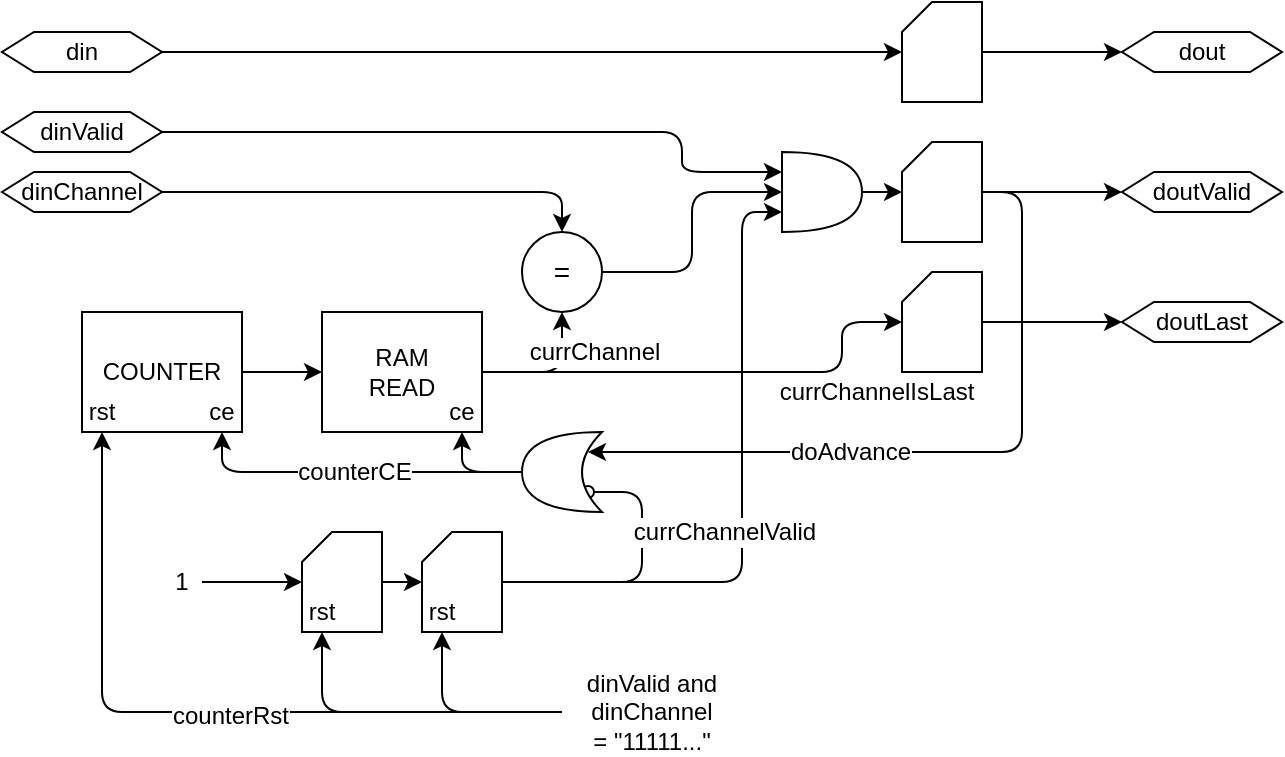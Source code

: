 <mxfile version="11.1.4" type="device"><diagram id="wlD0T3TamBwA3ZsZzAJN" name="Page-1"><mxGraphModel dx="862" dy="508" grid="1" gridSize="10" guides="1" tooltips="1" connect="1" arrows="1" fold="1" page="1" pageScale="1" pageWidth="1200" pageHeight="1100" math="0" shadow="0"><root><mxCell id="0"/><mxCell id="1" parent="0"/><mxCell id="dhEwgDUgdMmolrYUofFH-68" style="edgeStyle=orthogonalEdgeStyle;rounded=1;orthogonalLoop=1;jettySize=auto;html=1;exitX=1;exitY=0.5;exitDx=0;exitDy=0;exitPerimeter=0;entryX=0.175;entryY=0.25;entryDx=0;entryDy=0;entryPerimeter=0;fontSize=12;endArrow=oval;endFill=0;" parent="1" source="dhEwgDUgdMmolrYUofFH-62" target="dhEwgDUgdMmolrYUofFH-65" edge="1"><mxGeometry relative="1" as="geometry"><Array as="points"><mxPoint x="600" y="695"/><mxPoint x="600" y="650"/></Array></mxGeometry></mxCell><mxCell id="dhEwgDUgdMmolrYUofFH-48" style="edgeStyle=orthogonalEdgeStyle;rounded=1;orthogonalLoop=1;jettySize=auto;html=1;exitX=1;exitY=0.5;exitDx=0;exitDy=0;fontSize=14;" parent="1" source="dhEwgDUgdMmolrYUofFH-1" target="dhEwgDUgdMmolrYUofFH-47" edge="1"><mxGeometry relative="1" as="geometry"/></mxCell><mxCell id="dhEwgDUgdMmolrYUofFH-1" value="din" style="shape=hexagon;perimeter=hexagonPerimeter2;whiteSpace=wrap;html=1;size=0.20;" parent="1" vertex="1"><mxGeometry x="280" y="420" width="80" height="20" as="geometry"/></mxCell><mxCell id="dhEwgDUgdMmolrYUofFH-56" style="edgeStyle=orthogonalEdgeStyle;rounded=1;orthogonalLoop=1;jettySize=auto;html=1;exitX=1;exitY=0.5;exitDx=0;exitDy=0;entryX=0;entryY=0.25;entryDx=0;entryDy=0;entryPerimeter=0;fontSize=12;" parent="1" source="dhEwgDUgdMmolrYUofFH-2" target="dhEwgDUgdMmolrYUofFH-35" edge="1"><mxGeometry relative="1" as="geometry"><Array as="points"><mxPoint x="620" y="470"/><mxPoint x="620" y="490"/></Array></mxGeometry></mxCell><mxCell id="dhEwgDUgdMmolrYUofFH-2" value="dinValid" style="shape=hexagon;perimeter=hexagonPerimeter2;whiteSpace=wrap;html=1;size=0.20;" parent="1" vertex="1"><mxGeometry x="280" y="460" width="80" height="20" as="geometry"/></mxCell><mxCell id="dhEwgDUgdMmolrYUofFH-57" style="edgeStyle=orthogonalEdgeStyle;rounded=1;orthogonalLoop=1;jettySize=auto;html=1;exitX=1;exitY=0.5;exitDx=0;exitDy=0;entryX=0.5;entryY=0;entryDx=0;entryDy=0;fontSize=12;" parent="1" source="dhEwgDUgdMmolrYUofFH-3" target="dhEwgDUgdMmolrYUofFH-32" edge="1"><mxGeometry relative="1" as="geometry"/></mxCell><mxCell id="dhEwgDUgdMmolrYUofFH-3" value="dinChannel" style="shape=hexagon;perimeter=hexagonPerimeter2;whiteSpace=wrap;html=1;size=0.20;" parent="1" vertex="1"><mxGeometry x="280" y="490" width="80" height="20" as="geometry"/></mxCell><mxCell id="dhEwgDUgdMmolrYUofFH-24" value="" style="group" parent="1" vertex="1" connectable="0"><mxGeometry x="440" y="560" width="80" height="60" as="geometry"/></mxCell><mxCell id="dhEwgDUgdMmolrYUofFH-25" value="RAM&lt;br&gt;READ" style="rounded=0;whiteSpace=wrap;html=1;" parent="dhEwgDUgdMmolrYUofFH-24" vertex="1"><mxGeometry width="80" height="60" as="geometry"/></mxCell><mxCell id="dhEwgDUgdMmolrYUofFH-53" value="ce" style="text;html=1;strokeColor=none;fillColor=none;align=center;verticalAlign=middle;whiteSpace=wrap;rounded=0;" parent="dhEwgDUgdMmolrYUofFH-24" vertex="1"><mxGeometry x="60" y="40" width="20" height="20" as="geometry"/></mxCell><mxCell id="dhEwgDUgdMmolrYUofFH-28" value="" style="group" parent="1" vertex="1" connectable="0"><mxGeometry x="320" y="560" width="80" height="60" as="geometry"/></mxCell><mxCell id="dhEwgDUgdMmolrYUofFH-29" value="COUNTER" style="rounded=0;whiteSpace=wrap;html=1;" parent="dhEwgDUgdMmolrYUofFH-28" vertex="1"><mxGeometry width="80" height="60" as="geometry"/></mxCell><mxCell id="dhEwgDUgdMmolrYUofFH-30" value="ce" style="text;html=1;strokeColor=none;fillColor=none;align=center;verticalAlign=middle;whiteSpace=wrap;rounded=0;" parent="dhEwgDUgdMmolrYUofFH-28" vertex="1"><mxGeometry x="60" y="40" width="20" height="20" as="geometry"/></mxCell><mxCell id="dhEwgDUgdMmolrYUofFH-31" value="rst" style="text;html=1;strokeColor=none;fillColor=none;align=center;verticalAlign=middle;whiteSpace=wrap;rounded=0;" parent="dhEwgDUgdMmolrYUofFH-28" vertex="1"><mxGeometry y="40" width="20" height="20" as="geometry"/></mxCell><mxCell id="EstgjuzafH3XwyEk5uaR-8" style="edgeStyle=orthogonalEdgeStyle;rounded=1;orthogonalLoop=1;jettySize=auto;html=1;exitX=1;exitY=0.5;exitDx=0;exitDy=0;" edge="1" parent="1" source="dhEwgDUgdMmolrYUofFH-32" target="dhEwgDUgdMmolrYUofFH-35"><mxGeometry relative="1" as="geometry"/></mxCell><mxCell id="dhEwgDUgdMmolrYUofFH-32" value="=" style="ellipse;whiteSpace=wrap;html=1;aspect=fixed;fontSize=14;" parent="1" vertex="1"><mxGeometry x="540" y="520" width="40" height="40" as="geometry"/></mxCell><mxCell id="dhEwgDUgdMmolrYUofFH-39" style="edgeStyle=orthogonalEdgeStyle;rounded=1;orthogonalLoop=1;jettySize=auto;html=1;exitX=1;exitY=0.5;exitDx=0;exitDy=0;exitPerimeter=0;fontSize=14;" parent="1" source="dhEwgDUgdMmolrYUofFH-35" target="dhEwgDUgdMmolrYUofFH-38" edge="1"><mxGeometry relative="1" as="geometry"/></mxCell><mxCell id="dhEwgDUgdMmolrYUofFH-35" value="" style="shape=or;whiteSpace=wrap;html=1;fontSize=14;" parent="1" vertex="1"><mxGeometry x="670" y="480" width="40" height="40" as="geometry"/></mxCell><mxCell id="dhEwgDUgdMmolrYUofFH-46" style="edgeStyle=orthogonalEdgeStyle;rounded=1;orthogonalLoop=1;jettySize=auto;html=1;exitX=1;exitY=0.5;exitDx=0;exitDy=0;exitPerimeter=0;fontSize=14;entryX=0;entryY=0.5;entryDx=0;entryDy=0;" parent="1" source="dhEwgDUgdMmolrYUofFH-38" target="dhEwgDUgdMmolrYUofFH-44" edge="1"><mxGeometry relative="1" as="geometry"><mxPoint x="820" y="505.333" as="targetPoint"/></mxGeometry></mxCell><mxCell id="dhEwgDUgdMmolrYUofFH-77" style="edgeStyle=orthogonalEdgeStyle;rounded=1;orthogonalLoop=1;jettySize=auto;html=1;exitX=1;exitY=0.5;exitDx=0;exitDy=0;exitPerimeter=0;entryX=0.175;entryY=0.75;entryDx=0;entryDy=0;entryPerimeter=0;endArrow=classic;endFill=1;fontSize=12;" parent="1" source="dhEwgDUgdMmolrYUofFH-38" target="dhEwgDUgdMmolrYUofFH-65" edge="1"><mxGeometry relative="1" as="geometry"><Array as="points"><mxPoint x="790" y="500"/><mxPoint x="790" y="630"/></Array></mxGeometry></mxCell><mxCell id="dhEwgDUgdMmolrYUofFH-78" value="doAdvance" style="text;html=1;resizable=0;points=[];align=center;verticalAlign=middle;labelBackgroundColor=#ffffff;fontSize=12;" parent="dhEwgDUgdMmolrYUofFH-77" vertex="1" connectable="0"><mxGeometry x="0.189" y="3" relative="1" as="geometry"><mxPoint x="-18" y="-3.5" as="offset"/></mxGeometry></mxCell><mxCell id="dhEwgDUgdMmolrYUofFH-38" value="" style="shape=card;whiteSpace=wrap;html=1;fontSize=14;size=15;" parent="1" vertex="1"><mxGeometry x="730" y="475" width="40" height="50" as="geometry"/></mxCell><mxCell id="dhEwgDUgdMmolrYUofFH-43" value="dout" style="shape=hexagon;perimeter=hexagonPerimeter2;whiteSpace=wrap;html=1;size=0.20;" parent="1" vertex="1"><mxGeometry x="840" y="420" width="80" height="20" as="geometry"/></mxCell><mxCell id="dhEwgDUgdMmolrYUofFH-44" value="doutValid" style="shape=hexagon;perimeter=hexagonPerimeter2;whiteSpace=wrap;html=1;size=0.20;" parent="1" vertex="1"><mxGeometry x="840" y="490" width="80" height="20" as="geometry"/></mxCell><mxCell id="dhEwgDUgdMmolrYUofFH-49" style="edgeStyle=orthogonalEdgeStyle;rounded=1;orthogonalLoop=1;jettySize=auto;html=1;exitX=1;exitY=0.5;exitDx=0;exitDy=0;exitPerimeter=0;entryX=0;entryY=0.5;entryDx=0;entryDy=0;fontSize=14;" parent="1" source="dhEwgDUgdMmolrYUofFH-47" target="dhEwgDUgdMmolrYUofFH-43" edge="1"><mxGeometry relative="1" as="geometry"/></mxCell><mxCell id="dhEwgDUgdMmolrYUofFH-47" value="" style="shape=card;whiteSpace=wrap;html=1;fontSize=14;size=15;" parent="1" vertex="1"><mxGeometry x="730" y="405" width="40" height="50" as="geometry"/></mxCell><mxCell id="dhEwgDUgdMmolrYUofFH-80" style="edgeStyle=orthogonalEdgeStyle;rounded=1;orthogonalLoop=1;jettySize=auto;html=1;exitX=0;exitY=0.5;exitDx=0;exitDy=0;entryX=0.5;entryY=1;entryDx=0;entryDy=0;endArrow=classic;endFill=1;fontSize=12;" parent="1" source="dhEwgDUgdMmolrYUofFH-50" target="dhEwgDUgdMmolrYUofFH-74" edge="1"><mxGeometry relative="1" as="geometry"/></mxCell><mxCell id="dhEwgDUgdMmolrYUofFH-81" style="edgeStyle=orthogonalEdgeStyle;rounded=1;orthogonalLoop=1;jettySize=auto;html=1;exitX=0;exitY=0.5;exitDx=0;exitDy=0;entryX=0.5;entryY=1;entryDx=0;entryDy=0;endArrow=classic;endFill=1;fontSize=12;" parent="1" source="dhEwgDUgdMmolrYUofFH-50" target="dhEwgDUgdMmolrYUofFH-73" edge="1"><mxGeometry relative="1" as="geometry"/></mxCell><mxCell id="dhEwgDUgdMmolrYUofFH-83" style="edgeStyle=orthogonalEdgeStyle;rounded=1;orthogonalLoop=1;jettySize=auto;html=1;exitX=0;exitY=0.5;exitDx=0;exitDy=0;entryX=0.5;entryY=1;entryDx=0;entryDy=0;endArrow=classic;endFill=1;fontSize=12;" parent="1" source="dhEwgDUgdMmolrYUofFH-50" target="dhEwgDUgdMmolrYUofFH-31" edge="1"><mxGeometry relative="1" as="geometry"><Array as="points"><mxPoint x="330" y="760"/></Array></mxGeometry></mxCell><mxCell id="dhEwgDUgdMmolrYUofFH-87" value="counterRst" style="text;html=1;resizable=0;points=[];align=center;verticalAlign=middle;labelBackgroundColor=#ffffff;fontSize=12;" parent="dhEwgDUgdMmolrYUofFH-83" vertex="1" connectable="0"><mxGeometry x="-0.099" y="2" relative="1" as="geometry"><mxPoint as="offset"/></mxGeometry></mxCell><mxCell id="dhEwgDUgdMmolrYUofFH-50" value="dinValid and&lt;br&gt;dinChannel&lt;br&gt;= &quot;11111...&quot;" style="text;html=1;strokeColor=none;fillColor=none;align=center;verticalAlign=middle;whiteSpace=wrap;rounded=0;fontSize=12;" parent="1" vertex="1"><mxGeometry x="560" y="740" width="90" height="40" as="geometry"/></mxCell><mxCell id="dhEwgDUgdMmolrYUofFH-58" style="edgeStyle=orthogonalEdgeStyle;rounded=1;orthogonalLoop=1;jettySize=auto;html=1;exitX=1;exitY=0.5;exitDx=0;exitDy=0;entryX=0.5;entryY=1;entryDx=0;entryDy=0;fontSize=12;" parent="1" source="dhEwgDUgdMmolrYUofFH-25" target="dhEwgDUgdMmolrYUofFH-32" edge="1"><mxGeometry relative="1" as="geometry"/></mxCell><mxCell id="dhEwgDUgdMmolrYUofFH-71" value="currChannel" style="text;html=1;resizable=0;points=[];align=center;verticalAlign=middle;labelBackgroundColor=#ffffff;fontSize=12;" parent="dhEwgDUgdMmolrYUofFH-58" vertex="1" connectable="0"><mxGeometry x="-0.554" y="1" relative="1" as="geometry"><mxPoint x="40" y="-9" as="offset"/></mxGeometry></mxCell><mxCell id="dhEwgDUgdMmolrYUofFH-59" style="edgeStyle=orthogonalEdgeStyle;rounded=1;orthogonalLoop=1;jettySize=auto;html=1;exitX=1;exitY=0.5;exitDx=0;exitDy=0;entryX=0;entryY=0.5;entryDx=0;entryDy=0;fontSize=12;" parent="1" source="dhEwgDUgdMmolrYUofFH-29" target="dhEwgDUgdMmolrYUofFH-25" edge="1"><mxGeometry relative="1" as="geometry"/></mxCell><mxCell id="dhEwgDUgdMmolrYUofFH-63" style="edgeStyle=orthogonalEdgeStyle;rounded=1;orthogonalLoop=1;jettySize=auto;html=1;exitX=1;exitY=0.5;exitDx=0;exitDy=0;exitPerimeter=0;fontSize=12;" parent="1" source="dhEwgDUgdMmolrYUofFH-61" target="dhEwgDUgdMmolrYUofFH-62" edge="1"><mxGeometry relative="1" as="geometry"/></mxCell><mxCell id="dhEwgDUgdMmolrYUofFH-61" value="" style="shape=card;whiteSpace=wrap;html=1;fontSize=14;size=15;" parent="1" vertex="1"><mxGeometry x="430" y="670" width="40" height="50" as="geometry"/></mxCell><mxCell id="dhEwgDUgdMmolrYUofFH-84" style="edgeStyle=orthogonalEdgeStyle;rounded=1;orthogonalLoop=1;jettySize=auto;html=1;exitX=1;exitY=0.5;exitDx=0;exitDy=0;exitPerimeter=0;entryX=0;entryY=0.75;entryDx=0;entryDy=0;entryPerimeter=0;endArrow=classic;endFill=1;fontSize=12;" parent="1" source="dhEwgDUgdMmolrYUofFH-62" target="dhEwgDUgdMmolrYUofFH-35" edge="1"><mxGeometry relative="1" as="geometry"><Array as="points"><mxPoint x="650" y="695"/><mxPoint x="650" y="510"/></Array></mxGeometry></mxCell><mxCell id="dhEwgDUgdMmolrYUofFH-85" value="currChannelValid" style="text;html=1;resizable=0;points=[];align=center;verticalAlign=middle;labelBackgroundColor=#ffffff;fontSize=12;" parent="dhEwgDUgdMmolrYUofFH-84" vertex="1" connectable="0"><mxGeometry x="-0.303" y="18" relative="1" as="geometry"><mxPoint x="-3" y="-7" as="offset"/></mxGeometry></mxCell><mxCell id="dhEwgDUgdMmolrYUofFH-62" value="" style="shape=card;whiteSpace=wrap;html=1;fontSize=14;size=15;" parent="1" vertex="1"><mxGeometry x="490" y="670" width="40" height="50" as="geometry"/></mxCell><mxCell id="dhEwgDUgdMmolrYUofFH-66" style="edgeStyle=orthogonalEdgeStyle;rounded=1;orthogonalLoop=1;jettySize=auto;html=1;exitX=1;exitY=0.5;exitDx=0;exitDy=0;exitPerimeter=0;entryX=0.5;entryY=1;entryDx=0;entryDy=0;fontSize=12;" parent="1" source="dhEwgDUgdMmolrYUofFH-65" target="dhEwgDUgdMmolrYUofFH-53" edge="1"><mxGeometry relative="1" as="geometry"/></mxCell><mxCell id="dhEwgDUgdMmolrYUofFH-67" style="edgeStyle=orthogonalEdgeStyle;rounded=1;orthogonalLoop=1;jettySize=auto;html=1;exitX=1;exitY=0.5;exitDx=0;exitDy=0;exitPerimeter=0;entryX=0.5;entryY=1;entryDx=0;entryDy=0;fontSize=12;" parent="1" source="dhEwgDUgdMmolrYUofFH-65" target="dhEwgDUgdMmolrYUofFH-30" edge="1"><mxGeometry relative="1" as="geometry"/></mxCell><mxCell id="dhEwgDUgdMmolrYUofFH-86" value="counterCE" style="text;html=1;resizable=0;points=[];align=center;verticalAlign=middle;labelBackgroundColor=#ffffff;fontSize=12;" parent="dhEwgDUgdMmolrYUofFH-67" vertex="1" connectable="0"><mxGeometry x="-0.008" relative="1" as="geometry"><mxPoint as="offset"/></mxGeometry></mxCell><mxCell id="dhEwgDUgdMmolrYUofFH-65" value="" style="shape=xor;whiteSpace=wrap;html=1;fontSize=12;direction=west;" parent="1" vertex="1"><mxGeometry x="540" y="620" width="40" height="40" as="geometry"/></mxCell><mxCell id="dhEwgDUgdMmolrYUofFH-73" value="rst" style="text;html=1;strokeColor=none;fillColor=none;align=center;verticalAlign=middle;whiteSpace=wrap;rounded=0;" parent="1" vertex="1"><mxGeometry x="430" y="700" width="20" height="20" as="geometry"/></mxCell><mxCell id="dhEwgDUgdMmolrYUofFH-74" value="rst" style="text;html=1;strokeColor=none;fillColor=none;align=center;verticalAlign=middle;whiteSpace=wrap;rounded=0;" parent="1" vertex="1"><mxGeometry x="490" y="700" width="20" height="20" as="geometry"/></mxCell><mxCell id="dhEwgDUgdMmolrYUofFH-76" style="edgeStyle=orthogonalEdgeStyle;rounded=1;orthogonalLoop=1;jettySize=auto;html=1;exitX=1;exitY=0.5;exitDx=0;exitDy=0;endArrow=classic;endFill=1;fontSize=12;" parent="1" source="dhEwgDUgdMmolrYUofFH-75" target="dhEwgDUgdMmolrYUofFH-61" edge="1"><mxGeometry relative="1" as="geometry"><mxPoint x="340.333" y="695.339" as="targetPoint"/></mxGeometry></mxCell><mxCell id="dhEwgDUgdMmolrYUofFH-75" value="1" style="text;html=1;strokeColor=none;fillColor=none;align=center;verticalAlign=middle;whiteSpace=wrap;rounded=0;fontSize=12;" parent="1" vertex="1"><mxGeometry x="360" y="685" width="20" height="20" as="geometry"/></mxCell><mxCell id="dhEwgDUgdMmolrYUofFH-89" value="doutLast" style="shape=hexagon;perimeter=hexagonPerimeter2;whiteSpace=wrap;html=1;size=0.20;" parent="1" vertex="1"><mxGeometry x="840" y="555" width="80" height="20" as="geometry"/></mxCell><mxCell id="dhEwgDUgdMmolrYUofFH-91" style="edgeStyle=orthogonalEdgeStyle;rounded=1;orthogonalLoop=1;jettySize=auto;html=1;exitX=1;exitY=0.5;exitDx=0;exitDy=0;exitPerimeter=0;entryX=0;entryY=0.5;entryDx=0;entryDy=0;endArrow=classic;endFill=1;fontSize=12;" parent="1" source="dhEwgDUgdMmolrYUofFH-90" target="dhEwgDUgdMmolrYUofFH-89" edge="1"><mxGeometry relative="1" as="geometry"/></mxCell><mxCell id="dhEwgDUgdMmolrYUofFH-90" value="" style="shape=card;whiteSpace=wrap;html=1;fontSize=14;size=15;" parent="1" vertex="1"><mxGeometry x="730" y="540" width="40" height="50" as="geometry"/></mxCell><mxCell id="dhEwgDUgdMmolrYUofFH-92" style="edgeStyle=orthogonalEdgeStyle;rounded=1;orthogonalLoop=1;jettySize=auto;html=1;exitX=1;exitY=0.5;exitDx=0;exitDy=0;endArrow=classic;endFill=1;fontSize=12;" parent="1" source="dhEwgDUgdMmolrYUofFH-25" target="dhEwgDUgdMmolrYUofFH-90" edge="1"><mxGeometry relative="1" as="geometry"><Array as="points"><mxPoint x="700" y="590"/><mxPoint x="700" y="565"/></Array></mxGeometry></mxCell><mxCell id="dhEwgDUgdMmolrYUofFH-93" value="currChannelIsLast" style="text;html=1;resizable=0;points=[];align=center;verticalAlign=middle;labelBackgroundColor=#ffffff;fontSize=12;" parent="dhEwgDUgdMmolrYUofFH-92" vertex="1" connectable="0"><mxGeometry x="0.324" y="-1" relative="1" as="geometry"><mxPoint x="41" y="9" as="offset"/></mxGeometry></mxCell></root></mxGraphModel></diagram></mxfile>